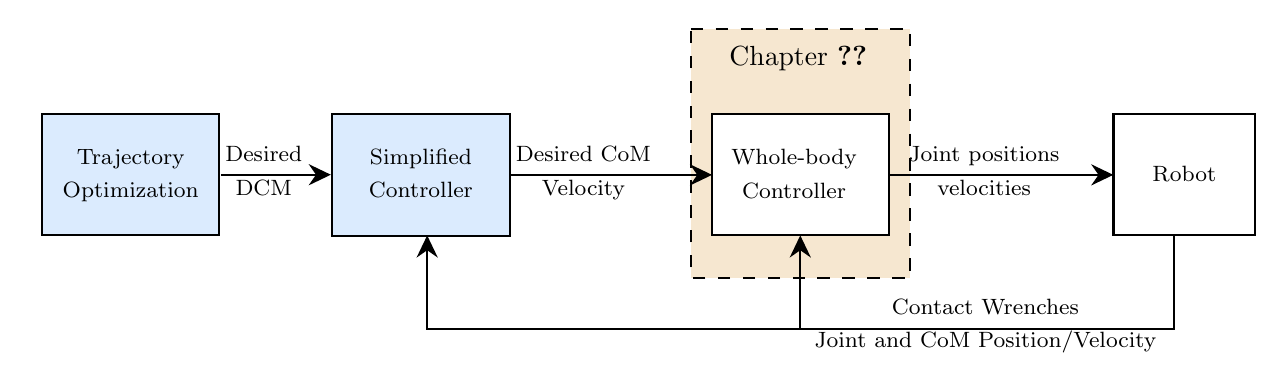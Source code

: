 

\tikzset{every picture/.style={line width=0.75pt}} %

\begin{tikzpicture}[x=0.75pt,y=0.75pt,yscale=-1,xscale=1]

\draw  [color={rgb, 255:red, 0; green, 0; blue, 0 }  ,draw opacity=1 ][fill={rgb, 255:red, 246; green, 231; blue, 208 }  ,fill opacity=1 ][dash pattern={on 4.5pt off 4.5pt}] (333.76,55.83) -- (439.26,55.83) -- (439.26,175.83) -- (333.76,175.83) -- cycle ;
\draw  [fill={rgb, 255:red, 219; green, 235; blue, 254 }  ,fill opacity=1 ] (161,97) -- (246.5,97) -- (246.5,155.5) -- (161,155.5) -- cycle ;
\draw  [fill={rgb, 255:red, 219; green, 235; blue, 254 }  ,fill opacity=1 ] (21.13,96.93) -- (106.67,96.93) -- (106.67,155.43) -- (21.13,155.43) -- cycle ;
\draw  [fill={rgb, 255:red, 255; green, 255; blue, 255 }  ,fill opacity=1 ] (343.76,96.93) -- (429.26,96.93) -- (429.26,155.43) -- (343.76,155.43) -- cycle ;
\draw    (107.33,126.18) -- (157.33,126.18) ;
\draw [shift={(160.33,126.18)}, rotate = 180] [fill={rgb, 255:red, 0; green, 0; blue, 0 }  ][line width=0.08]  [draw opacity=0] (10.72,-5.15) -- (0,0) -- (10.72,5.15) -- (7.12,0) -- cycle    ;
\draw    (246.33,126.25) -- (341,126.25) ;
\draw [shift={(344,126.25)}, rotate = 180] [fill={rgb, 255:red, 0; green, 0; blue, 0 }  ][line width=0.08]  [draw opacity=0] (10.72,-5.15) -- (0,0) -- (10.72,5.15) -- (7.12,0) -- cycle    ;
\draw    (429.26,126.25) -- (534.33,126.25) ;
\draw [shift={(537.33,126.25)}, rotate = 180] [fill={rgb, 255:red, 0; green, 0; blue, 0 }  ][line width=0.08]  [draw opacity=0] (10.72,-5.15) -- (0,0) -- (10.72,5.15) -- (7.12,0) -- cycle    ;
\draw    (566.55,155.43) -- (566.55,200.6) -- (386.51,200.6) -- (386.51,158.43) ;
\draw [shift={(386.51,155.43)}, rotate = 90] [fill={rgb, 255:red, 0; green, 0; blue, 0 }  ][line width=0.08]  [draw opacity=0] (10.72,-5.15) -- (0,0) -- (10.72,5.15) -- (7.12,0) -- cycle    ;
\draw    (391.85,200.6) -- (206.75,200.6) -- (206.75,158.43) ;
\draw [shift={(206.75,155.43)}, rotate = 90] [fill={rgb, 255:red, 0; green, 0; blue, 0 }  ][line width=0.08]  [draw opacity=0] (10.72,-5.15) -- (0,0) -- (10.72,5.15) -- (7.12,0) -- cycle    ;
\draw   (537.43,96.93) -- (605.67,96.93) -- (605.67,155.43) -- (537.43,155.43) -- cycle ;

\draw (63.9,126.18) node   [align=left] {\begin{tabular}{c}
{\footnotesize Trajectory}\\{\footnotesize Optimization}
\end{tabular}};
\draw (203.75,126.18) node   [align=left] {\begin{tabular}{c}
{\footnotesize Simplified}\\{\footnotesize Controller}
\end{tabular}};
\draw (383.51,126.25) node   [align=left] {\begin{tabular}{c}
{\footnotesize Whole-body}\\{\footnotesize Controller}
\end{tabular}};
\draw (571.55,126.25) node   [align=left] {\begin{tabular}{c}
{\footnotesize Robot}
\end{tabular}};
\draw (100,107.25) node [anchor=north west][inner sep=0.75pt]   [align=left] {\begin{tabular}{c}
{\footnotesize Desired} \\
{\footnotesize DCM}
\end{tabular}};
\draw (240,107.25) node [anchor=north west][inner sep=0.75pt]   [align=left] {\begin{tabular}{c}
{\footnotesize Desired CoM}\\{\footnotesize Velocity}
\end{tabular}};
\draw (429.21,107.25) node [anchor=north west][inner sep=0.75pt]   [align=left] {\begin{tabular}{c}
{\footnotesize Joint positions}\\{\footnotesize velocities}
\end{tabular}};
\draw (383.88,180.6) node [anchor=north west][inner sep=0.75pt]   [align=left] {\begin{tabular}{c}
{\footnotesize Contact Wrenches} \\
{\footnotesize Joint and CoM Position/Velocity}
\end{tabular}};
\draw (350.87,62.67) node [anchor=north west][inner sep=0.75pt]   [align=left] {Chapter~\ref{chapter:benchmarking_wbc}};


\end{tikzpicture}
